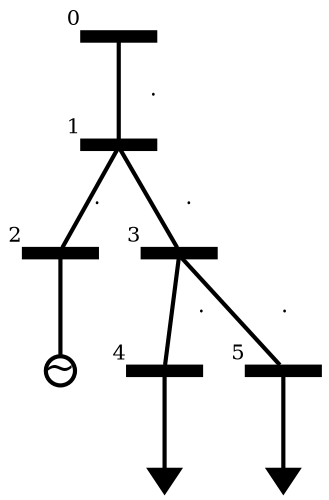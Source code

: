 graph example {
graph [splines=line,outputorder=edgesfirst]

/* Create buses */
BUS0 [id="BUS0",label="",shape=box, style=filled, color="#000000", fixedsize=true,width=0.5,height=0.075, xlabel="0",fontsize=10];
BUS1 [id="BUS1",label="",shape=box, style=filled, color="#000000", fixedsize=true,width=0.5,height=0.075, xlabel="1",fontsize=10];
BUS2 [id="BUS2",label="",shape=box, style=filled, color="#000000", fixedsize=true,width=0.5,height=0.075, xlabel="2",fontsize=10];
BUS3 [id="BUS3",label="",shape=box, style=filled, color="#000000", fixedsize=true,width=0.5,height=0.075, xlabel="3",fontsize=10];
BUS4 [id="BUS4",label="",shape=box, style=filled, color="#000000", fixedsize=true,width=0.5,height=0.075, xlabel="4",fontsize=10];
BUS5 [id="BUS5",label="",shape=box, style=filled, color="#000000", fixedsize=true,width=0.5,height=0.075, xlabel="5",fontsize=10];

/* Link buses */
edge [penwidth=2,tailclip=false];
BUS0 -- BUS1 [id="LINE1",label="     .     ",fontsize=10];
BUS1 -- BUS2 [id="LINE2",label="     .     ",fontsize=10];
BUS1 -- BUS3 [id="LINE3",label="     .     ",fontsize=10];
BUS3 -- BUS4 [id="LINE4",label="     .     ",fontsize=10];
BUS3 -- BUS5 [id="LINE5",label="     .     ",fontsize=10];

/* Create and link generators */
GEN1 [id="GEN1",label="~", shape=circle, style=bold, fixedsize=true, penwidth=2, width=0.2, height=0.2,fontsize=18,portPos=n];
BUS2 -- GEN1;

/* Create and link loads */
LOAD1 [id="LOAD1",label="", shape=invtriangle, style=filled, color="#000000", fixedsize=true, penwidth=2, width=0.2, height=0.2,portPos=n];
BUS4 -- LOAD1;
LOAD2 [id="LOAD2",label="", shape=invtriangle, style=filled, color="#000000", fixedsize=true, penwidth=2, width=0.2, height=0.2,portPos=n];
BUS5 -- LOAD2;

}
